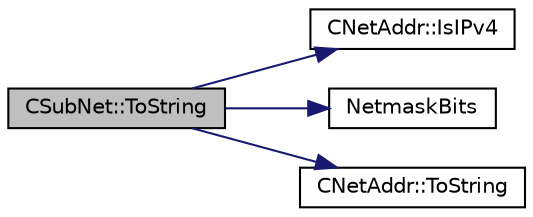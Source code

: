 digraph "CSubNet::ToString"
{
  edge [fontname="Helvetica",fontsize="10",labelfontname="Helvetica",labelfontsize="10"];
  node [fontname="Helvetica",fontsize="10",shape=record];
  rankdir="LR";
  Node48 [label="CSubNet::ToString",height=0.2,width=0.4,color="black", fillcolor="grey75", style="filled", fontcolor="black"];
  Node48 -> Node49 [color="midnightblue",fontsize="10",style="solid",fontname="Helvetica"];
  Node49 [label="CNetAddr::IsIPv4",height=0.2,width=0.4,color="black", fillcolor="white", style="filled",URL="$d3/dc3/class_c_net_addr.html#a7021b79e9a33c342b68db09dbb6c2293"];
  Node48 -> Node50 [color="midnightblue",fontsize="10",style="solid",fontname="Helvetica"];
  Node50 [label="NetmaskBits",height=0.2,width=0.4,color="black", fillcolor="white", style="filled",URL="$d0/d0e/netbase_8cpp.html#a58b8a16e672ced48c8c2af3191dd8723"];
  Node48 -> Node51 [color="midnightblue",fontsize="10",style="solid",fontname="Helvetica"];
  Node51 [label="CNetAddr::ToString",height=0.2,width=0.4,color="black", fillcolor="white", style="filled",URL="$d3/dc3/class_c_net_addr.html#a474ea3874554fe3b79f607fdef97c243"];
}
